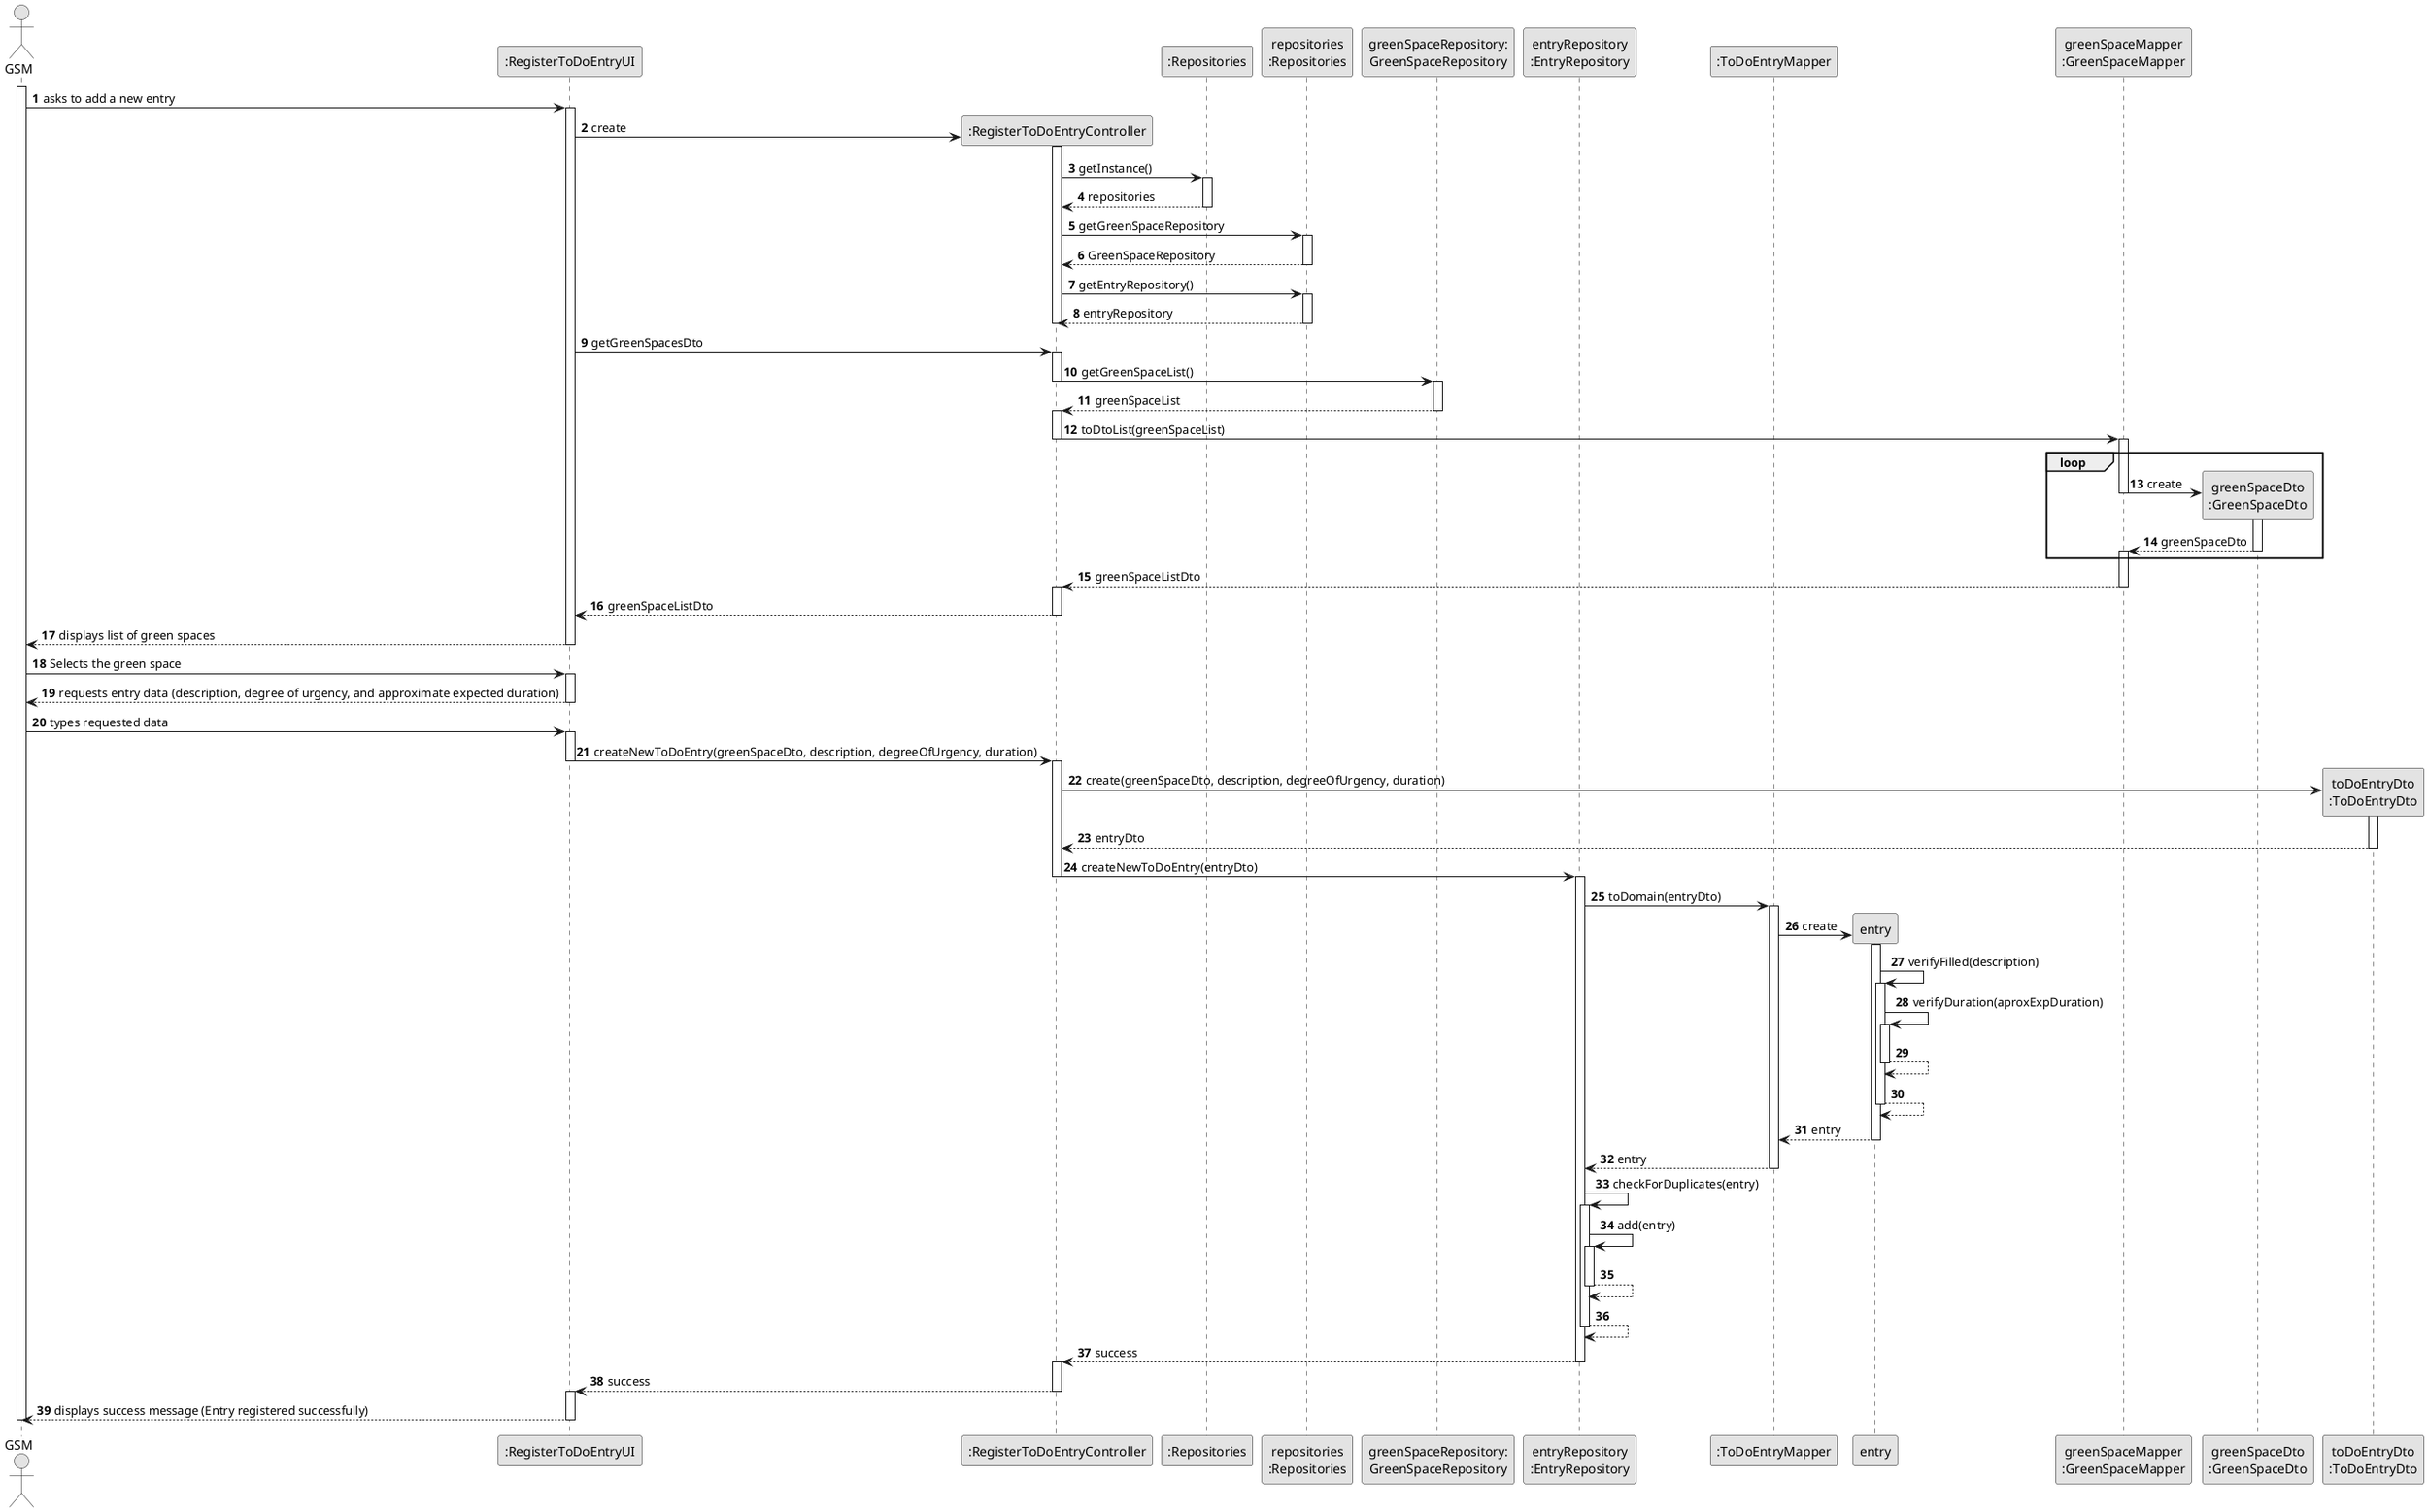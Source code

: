 
@startuml
skinparam monochrome true
skinparam packageStyle rectangle
skinparam shadowing false


autonumber

actor "GSM" as GSM
participant ":RegisterToDoEntryUI" as UI
participant ":RegisterToDoEntryController" as CTRL
participant ":Repositories" as RepositorySingleton
participant "repositories\n:Repositories" as PLAT
participant "greenSpaceRepository:\nGreenSpaceRepository" as GreenSpaceRepository
participant "entryRepository\n:EntryRepository" as EntryRep
participant ":ToDoEntryMapper" as ToDoEntryMapper

participant "entry" as Entry
participant "greenSpaceMapper\n:GreenSpaceMapper" as GreenSpaceMapper
participant "greenSpaceDto\n:GreenSpaceDto" as GreenSpaceDTO
participant "toDoEntryDto\n:ToDoEntryDto" as ToDoEntryDto

activate GSM

    GSM -> UI : asks to add a new entry
    activate UI


        UI -> CTRL** : create
        activate CTRL

        CTRL -> RepositorySingleton : getInstance()
        activate RepositorySingleton


        RepositorySingleton --> CTRL : repositories
        deactivate RepositorySingleton

        CTRL -> PLAT :getGreenSpaceRepository
        activate PLAT


        PLAT --> CTRL : GreenSpaceRepository
        deactivate PLAT

         CTRL -> PLAT : getEntryRepository()
        activate PLAT

        PLAT --> CTRL : entryRepository
        deactivate PLAT
        deactivate CTRL

        UI -> CTRL : getGreenSpacesDto
        activate CTRL




        CTRL -> GreenSpaceRepository : getGreenSpaceList()
        deactivate CTRL
        activate GreenSpaceRepository

        GreenSpaceRepository --> CTRL : greenSpaceList
        deactivate GreenSpaceRepository
        activate CTRL

        CTRL -> GreenSpaceMapper: toDtoList(greenSpaceList)
        deactivate CTRL
        activate GreenSpaceMapper


        loop

        GreenSpaceMapper -> GreenSpaceDTO** : create
        activate GreenSpaceDTO
        deactivate GreenSpaceMapper

        GreenSpaceDTO --> GreenSpaceMapper: greenSpaceDto
        deactivate GreenSpaceDTO
        activate GreenSpaceMapper
        end loop

        GreenSpaceMapper --> CTRL: greenSpaceListDto
        deactivate GreenSpaceMapper
        activate CTRL

        CTRL --> UI : greenSpaceListDto
        deactivate CTRL


        UI --> GSM : displays list of green spaces
        deactivate UI

        GSM -> UI : Selects the green space
        activate UI

        UI --> GSM : requests entry data (description, degree of urgency, and approximate expected duration)
        deactivate UI

        GSM -> UI : types requested data
        activate UI

        UI -> CTRL : createNewToDoEntry(greenSpaceDto, description, degreeOfUrgency, duration)
        deactivate UI
        activate CTRL

CTRL -> ToDoEntryDto** : create(greenSpaceDto, description, degreeOfUrgency, duration)
activate ToDoEntryDto
ToDoEntryDto --> CTRL : entryDto
deactivate ToDoEntryDto

        CTRL -> EntryRep : createNewToDoEntry(entryDto)
        deactivate CTRL
        activate EntryRep



EntryRep -> ToDoEntryMapper : toDomain(entryDto)
activate ToDoEntryMapper

ToDoEntryMapper -> Entry** : create

activate Entry
Entry -> Entry : verifyFilled(description)
        activate Entry

        Entry -> Entry : verifyDuration(aproxExpDuration)
        activate Entry

        Entry --> Entry
        deactivate Entry

        Entry --> Entry
        deactivate Entry

Entry --> ToDoEntryMapper : entry
deactivate Entry

       ToDoEntryMapper -->EntryRep : entry
       deactivate ToDoEntryMapper

       EntryRep -> EntryRep : checkForDuplicates(entry)
       activate EntryRep
       EntryRep->EntryRep : add(entry)
       activate EntryRep
       EntryRep--> EntryRep
       deactivate EntryRep
         EntryRep--> EntryRep
              deactivate EntryRep



        EntryRep --> CTRL : success
        deactivate EntryRep
        activate CTRL

        CTRL --> UI : success
        deactivate CTRL
        activate UI

    UI --> GSM : displays success message (Entry registered successfully)
    deactivate UI

deactivate GSM

@enduml
